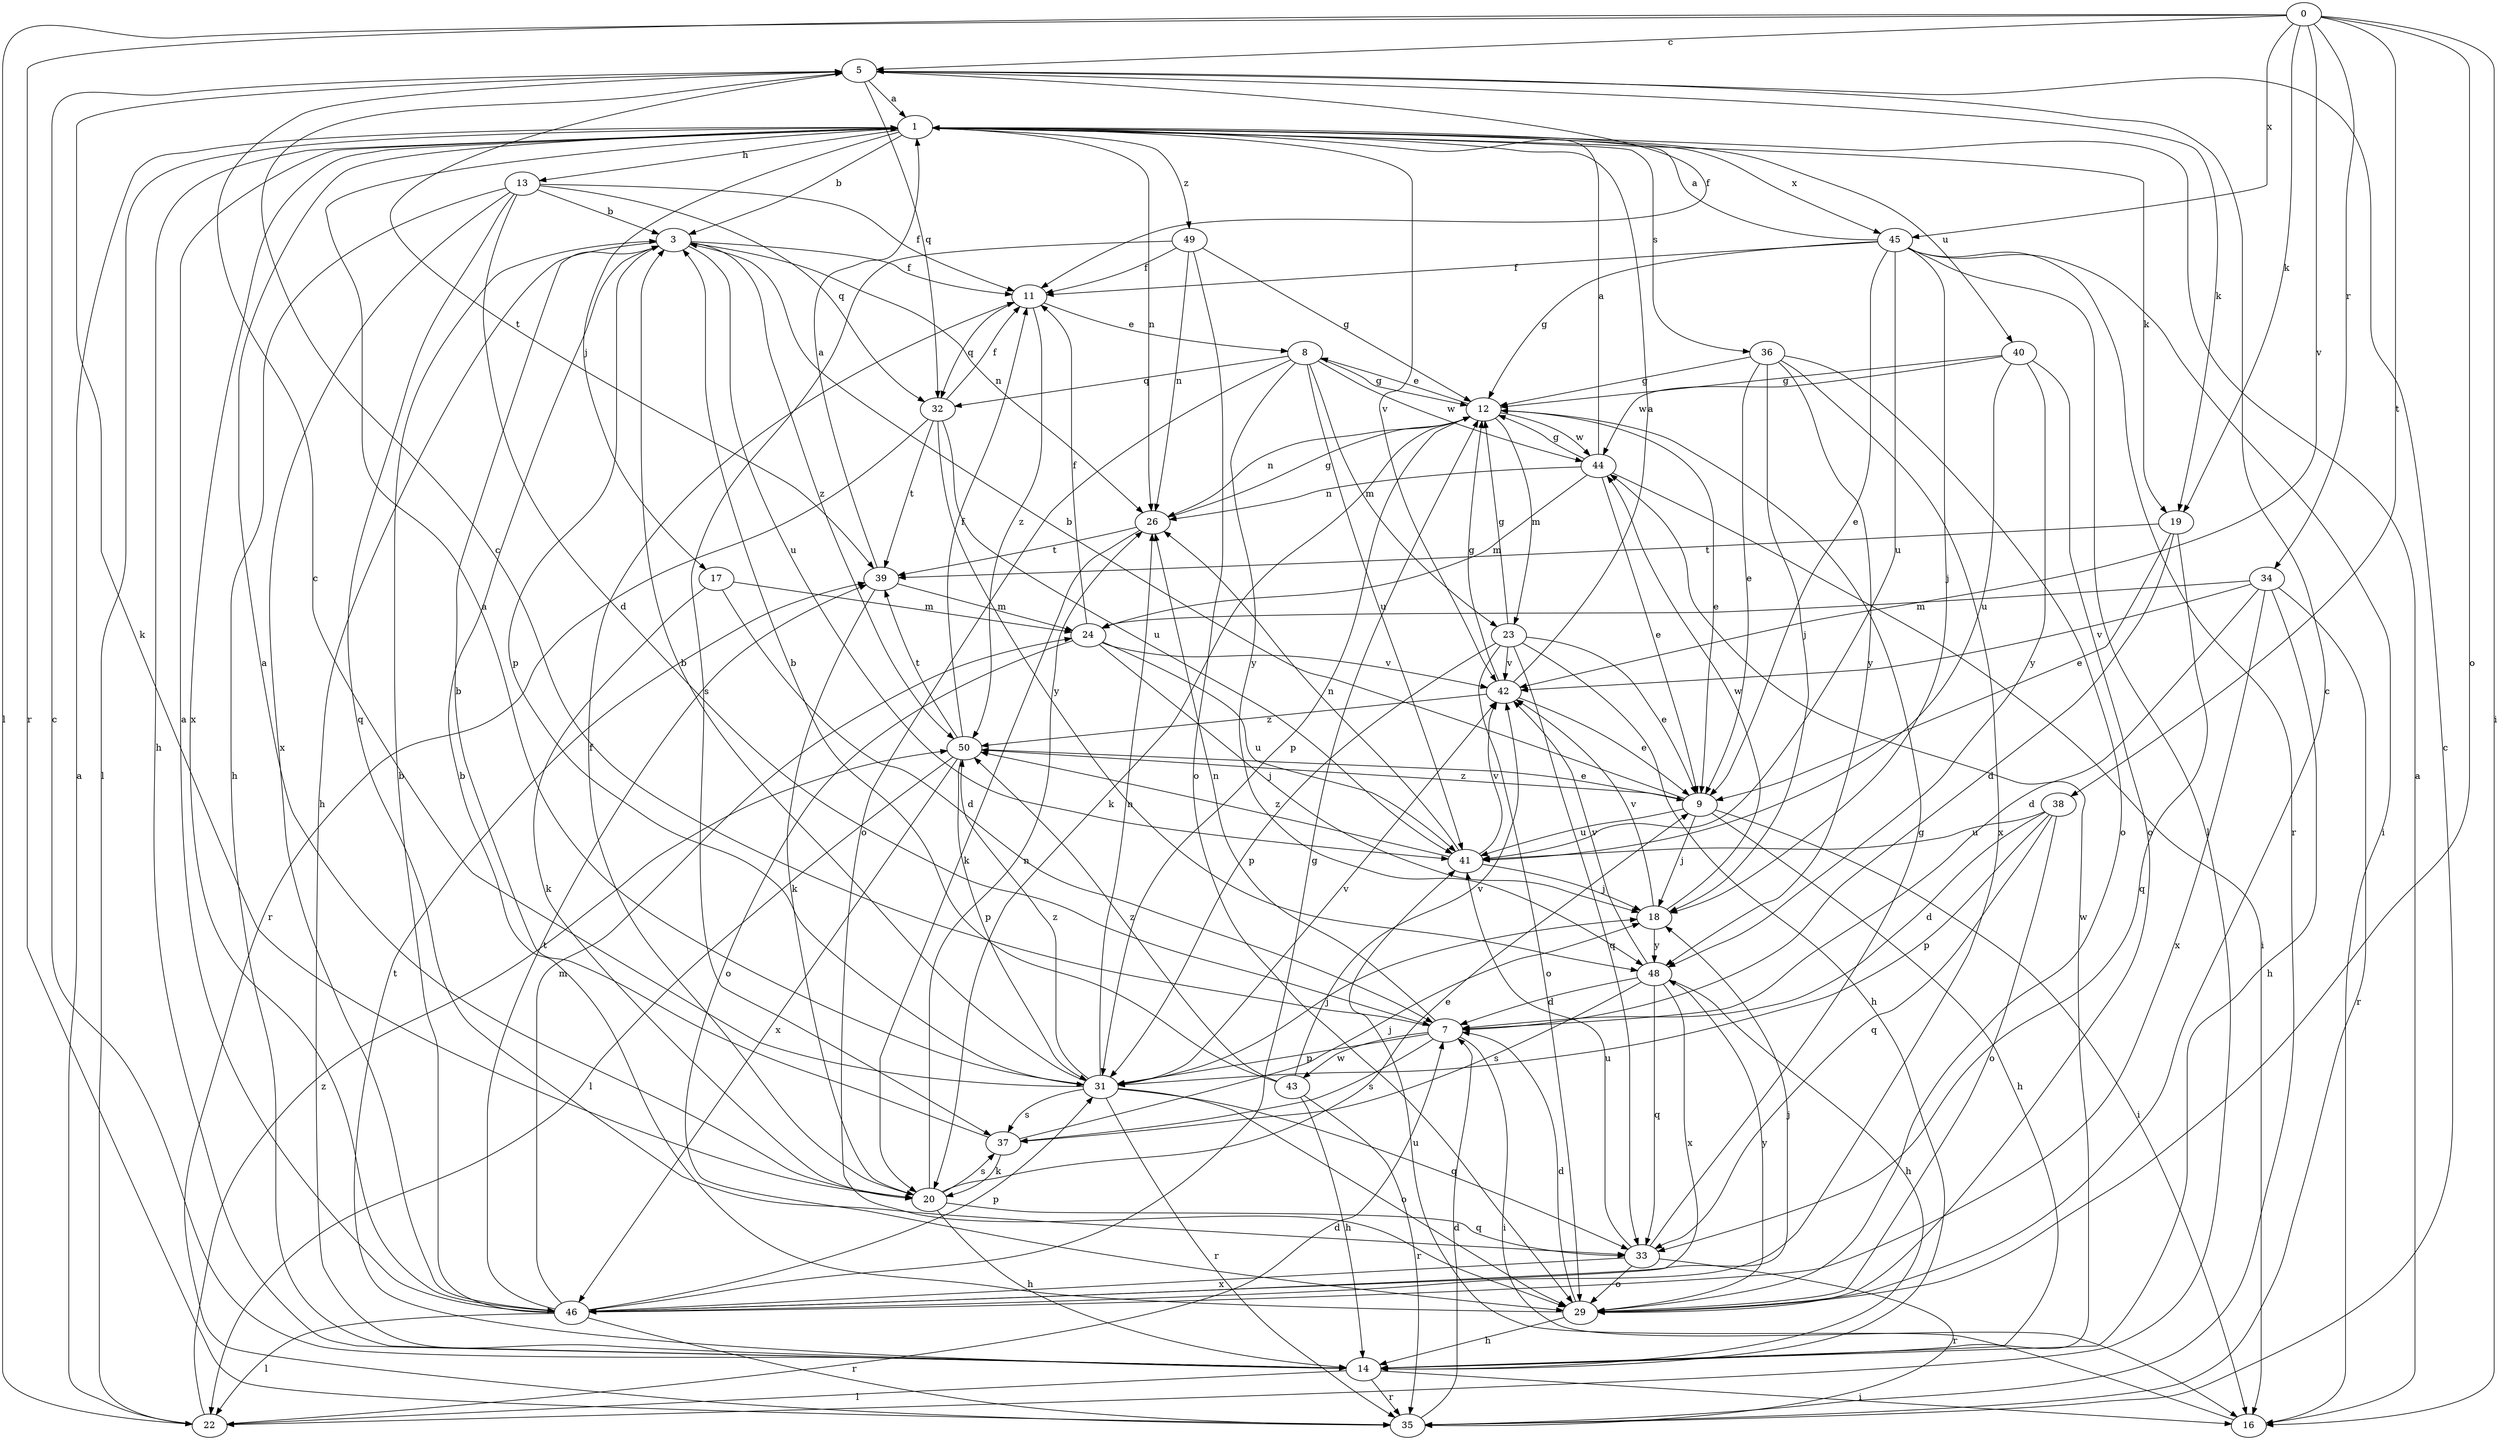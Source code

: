 strict digraph  {
0;
1;
3;
5;
7;
8;
9;
11;
12;
13;
14;
16;
17;
18;
19;
20;
22;
23;
24;
26;
29;
31;
32;
33;
34;
35;
36;
37;
38;
39;
40;
41;
42;
43;
44;
45;
46;
48;
49;
50;
0 -> 5  [label=c];
0 -> 16  [label=i];
0 -> 19  [label=k];
0 -> 22  [label=l];
0 -> 29  [label=o];
0 -> 34  [label=r];
0 -> 35  [label=r];
0 -> 38  [label=t];
0 -> 42  [label=v];
0 -> 45  [label=x];
1 -> 3  [label=b];
1 -> 13  [label=h];
1 -> 14  [label=h];
1 -> 17  [label=j];
1 -> 19  [label=k];
1 -> 22  [label=l];
1 -> 26  [label=n];
1 -> 36  [label=s];
1 -> 40  [label=u];
1 -> 42  [label=v];
1 -> 45  [label=x];
1 -> 46  [label=x];
1 -> 49  [label=z];
3 -> 11  [label=f];
3 -> 14  [label=h];
3 -> 26  [label=n];
3 -> 31  [label=p];
3 -> 41  [label=u];
3 -> 50  [label=z];
5 -> 1  [label=a];
5 -> 11  [label=f];
5 -> 19  [label=k];
5 -> 20  [label=k];
5 -> 32  [label=q];
5 -> 39  [label=t];
7 -> 5  [label=c];
7 -> 16  [label=i];
7 -> 26  [label=n];
7 -> 31  [label=p];
7 -> 37  [label=s];
7 -> 43  [label=w];
8 -> 12  [label=g];
8 -> 23  [label=m];
8 -> 29  [label=o];
8 -> 32  [label=q];
8 -> 41  [label=u];
8 -> 44  [label=w];
8 -> 48  [label=y];
9 -> 3  [label=b];
9 -> 14  [label=h];
9 -> 16  [label=i];
9 -> 18  [label=j];
9 -> 41  [label=u];
9 -> 50  [label=z];
11 -> 8  [label=e];
11 -> 32  [label=q];
11 -> 50  [label=z];
12 -> 8  [label=e];
12 -> 9  [label=e];
12 -> 20  [label=k];
12 -> 23  [label=m];
12 -> 26  [label=n];
12 -> 31  [label=p];
12 -> 44  [label=w];
13 -> 3  [label=b];
13 -> 7  [label=d];
13 -> 11  [label=f];
13 -> 14  [label=h];
13 -> 32  [label=q];
13 -> 33  [label=q];
13 -> 46  [label=x];
14 -> 5  [label=c];
14 -> 16  [label=i];
14 -> 22  [label=l];
14 -> 35  [label=r];
14 -> 39  [label=t];
14 -> 44  [label=w];
16 -> 1  [label=a];
16 -> 41  [label=u];
17 -> 7  [label=d];
17 -> 20  [label=k];
17 -> 24  [label=m];
18 -> 42  [label=v];
18 -> 44  [label=w];
18 -> 48  [label=y];
19 -> 7  [label=d];
19 -> 9  [label=e];
19 -> 33  [label=q];
19 -> 39  [label=t];
20 -> 1  [label=a];
20 -> 9  [label=e];
20 -> 11  [label=f];
20 -> 14  [label=h];
20 -> 26  [label=n];
20 -> 33  [label=q];
20 -> 37  [label=s];
22 -> 1  [label=a];
22 -> 7  [label=d];
22 -> 50  [label=z];
23 -> 9  [label=e];
23 -> 12  [label=g];
23 -> 14  [label=h];
23 -> 29  [label=o];
23 -> 31  [label=p];
23 -> 33  [label=q];
23 -> 42  [label=v];
24 -> 11  [label=f];
24 -> 18  [label=j];
24 -> 29  [label=o];
24 -> 41  [label=u];
24 -> 42  [label=v];
26 -> 12  [label=g];
26 -> 20  [label=k];
26 -> 39  [label=t];
29 -> 3  [label=b];
29 -> 5  [label=c];
29 -> 7  [label=d];
29 -> 14  [label=h];
29 -> 48  [label=y];
31 -> 1  [label=a];
31 -> 3  [label=b];
31 -> 5  [label=c];
31 -> 18  [label=j];
31 -> 26  [label=n];
31 -> 29  [label=o];
31 -> 33  [label=q];
31 -> 35  [label=r];
31 -> 37  [label=s];
31 -> 42  [label=v];
31 -> 50  [label=z];
32 -> 11  [label=f];
32 -> 35  [label=r];
32 -> 39  [label=t];
32 -> 41  [label=u];
32 -> 48  [label=y];
33 -> 12  [label=g];
33 -> 29  [label=o];
33 -> 35  [label=r];
33 -> 41  [label=u];
33 -> 46  [label=x];
34 -> 7  [label=d];
34 -> 14  [label=h];
34 -> 24  [label=m];
34 -> 35  [label=r];
34 -> 42  [label=v];
34 -> 46  [label=x];
35 -> 5  [label=c];
35 -> 7  [label=d];
36 -> 9  [label=e];
36 -> 12  [label=g];
36 -> 18  [label=j];
36 -> 29  [label=o];
36 -> 46  [label=x];
36 -> 48  [label=y];
37 -> 3  [label=b];
37 -> 18  [label=j];
37 -> 20  [label=k];
38 -> 7  [label=d];
38 -> 29  [label=o];
38 -> 31  [label=p];
38 -> 33  [label=q];
38 -> 41  [label=u];
39 -> 1  [label=a];
39 -> 20  [label=k];
39 -> 24  [label=m];
40 -> 12  [label=g];
40 -> 29  [label=o];
40 -> 41  [label=u];
40 -> 44  [label=w];
40 -> 48  [label=y];
41 -> 18  [label=j];
41 -> 26  [label=n];
41 -> 42  [label=v];
41 -> 50  [label=z];
42 -> 1  [label=a];
42 -> 9  [label=e];
42 -> 12  [label=g];
42 -> 50  [label=z];
43 -> 3  [label=b];
43 -> 14  [label=h];
43 -> 35  [label=r];
43 -> 42  [label=v];
43 -> 50  [label=z];
44 -> 1  [label=a];
44 -> 9  [label=e];
44 -> 12  [label=g];
44 -> 16  [label=i];
44 -> 24  [label=m];
44 -> 26  [label=n];
45 -> 1  [label=a];
45 -> 9  [label=e];
45 -> 11  [label=f];
45 -> 12  [label=g];
45 -> 16  [label=i];
45 -> 18  [label=j];
45 -> 22  [label=l];
45 -> 35  [label=r];
45 -> 41  [label=u];
46 -> 1  [label=a];
46 -> 3  [label=b];
46 -> 12  [label=g];
46 -> 18  [label=j];
46 -> 22  [label=l];
46 -> 24  [label=m];
46 -> 31  [label=p];
46 -> 35  [label=r];
46 -> 39  [label=t];
48 -> 7  [label=d];
48 -> 14  [label=h];
48 -> 33  [label=q];
48 -> 37  [label=s];
48 -> 42  [label=v];
48 -> 46  [label=x];
49 -> 11  [label=f];
49 -> 12  [label=g];
49 -> 26  [label=n];
49 -> 29  [label=o];
49 -> 37  [label=s];
50 -> 9  [label=e];
50 -> 11  [label=f];
50 -> 22  [label=l];
50 -> 31  [label=p];
50 -> 39  [label=t];
50 -> 46  [label=x];
}
